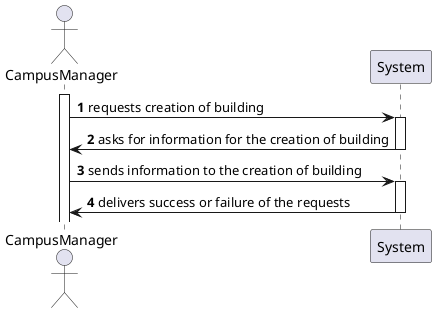 @startuml
'https://plantuml.com/sequence-diagram

autonumber
actor  CampusManager
participant  System

activate CampusManager
CampusManager -> System : requests creation of building
activate System
CampusManager <- System : asks for information for the creation of building
deactivate System
CampusManager -> System : sends information to the creation of building
activate System
CampusManager <- System : delivers success or failure of the requests
deactivate System

@enduml
